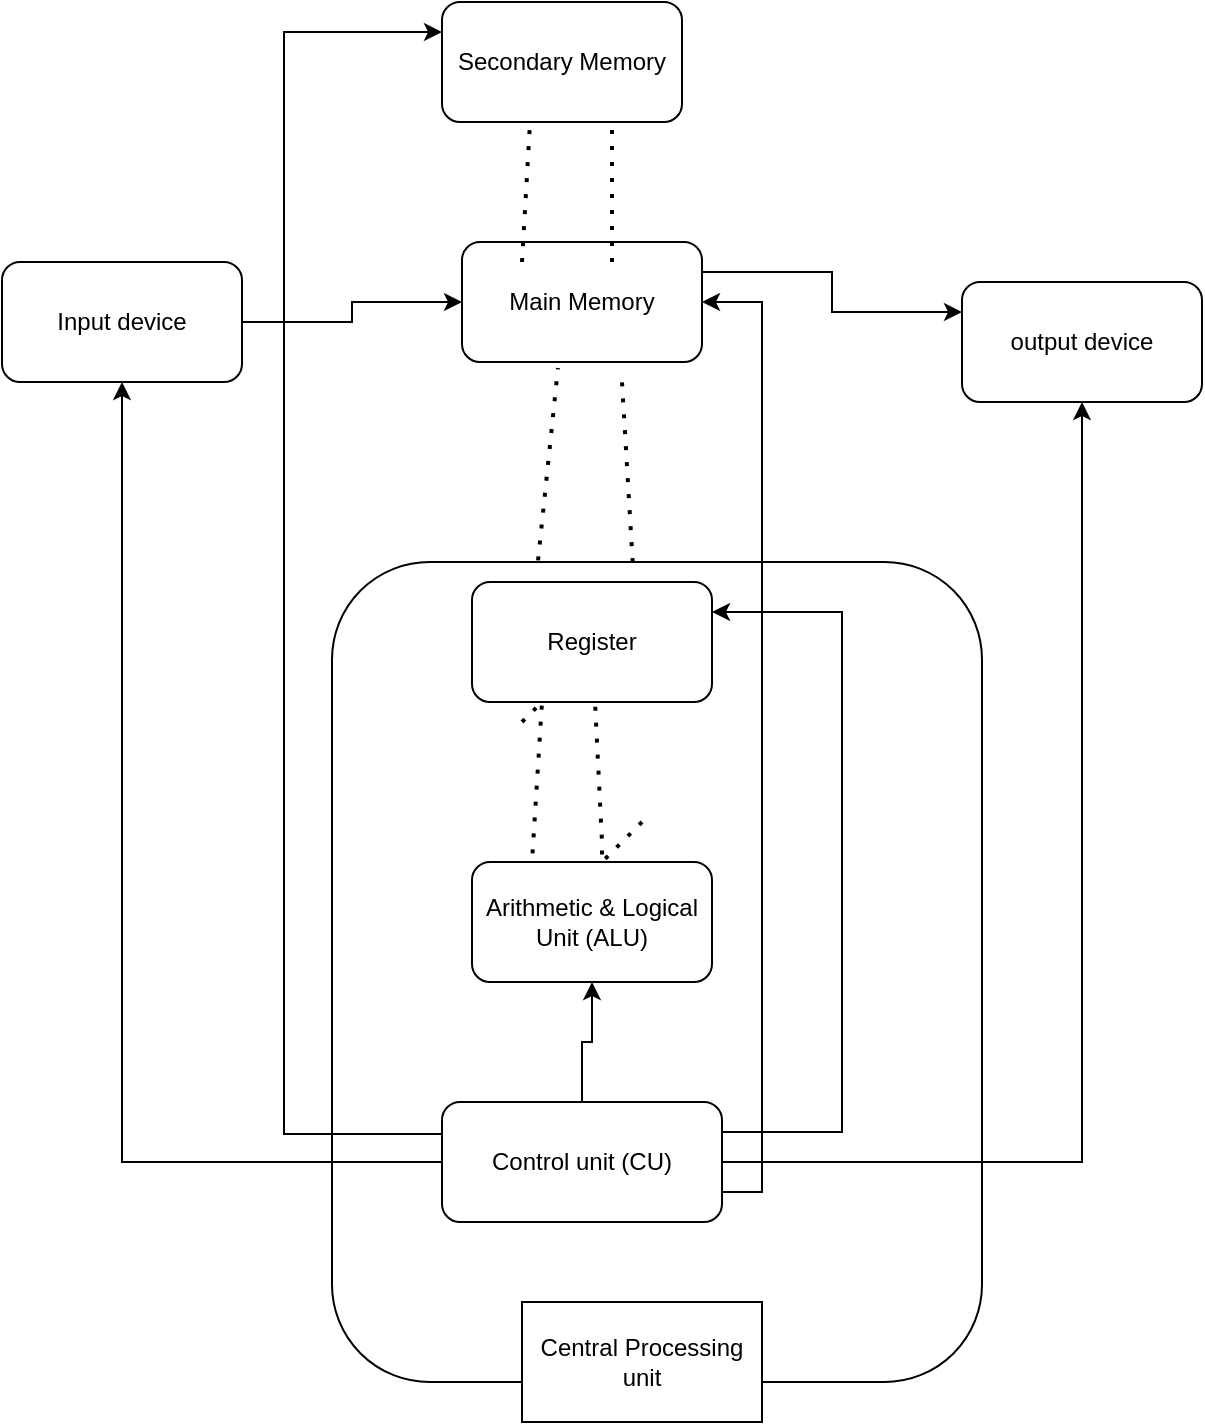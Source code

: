 <mxfile version="24.7.4">
  <diagram name="Page-1" id="RUQkrgPkmwH8H8QFx41w">
    <mxGraphModel dx="1050" dy="557" grid="1" gridSize="10" guides="1" tooltips="1" connect="1" arrows="1" fold="1" page="1" pageScale="1" pageWidth="850" pageHeight="1100" math="0" shadow="0">
      <root>
        <mxCell id="0" />
        <mxCell id="1" parent="0" />
        <mxCell id="C4-2D_JsCW40GywkMAbe-1" value="Secondary Memory" style="rounded=1;whiteSpace=wrap;html=1;" vertex="1" parent="1">
          <mxGeometry x="350" y="30" width="120" height="60" as="geometry" />
        </mxCell>
        <mxCell id="C4-2D_JsCW40GywkMAbe-41" style="edgeStyle=orthogonalEdgeStyle;rounded=0;orthogonalLoop=1;jettySize=auto;html=1;exitX=1;exitY=0.25;exitDx=0;exitDy=0;entryX=0;entryY=0.25;entryDx=0;entryDy=0;" edge="1" parent="1" source="C4-2D_JsCW40GywkMAbe-2" target="C4-2D_JsCW40GywkMAbe-16">
          <mxGeometry relative="1" as="geometry" />
        </mxCell>
        <mxCell id="C4-2D_JsCW40GywkMAbe-2" value="Main Memory" style="whiteSpace=wrap;html=1;rounded=1;" vertex="1" parent="1">
          <mxGeometry x="360" y="150" width="120" height="60" as="geometry" />
        </mxCell>
        <mxCell id="C4-2D_JsCW40GywkMAbe-4" value="" style="whiteSpace=wrap;html=1;rounded=1;" vertex="1" parent="1">
          <mxGeometry x="295" y="310" width="325" height="410" as="geometry" />
        </mxCell>
        <mxCell id="C4-2D_JsCW40GywkMAbe-6" value="Register" style="rounded=1;whiteSpace=wrap;html=1;" vertex="1" parent="1">
          <mxGeometry x="365" y="320" width="120" height="60" as="geometry" />
        </mxCell>
        <mxCell id="C4-2D_JsCW40GywkMAbe-7" value="Arithmetic &amp;amp; Logical Unit (ALU)" style="whiteSpace=wrap;html=1;rounded=1;" vertex="1" parent="1">
          <mxGeometry x="365" y="460" width="120" height="60" as="geometry" />
        </mxCell>
        <mxCell id="C4-2D_JsCW40GywkMAbe-14" value="" style="edgeStyle=orthogonalEdgeStyle;rounded=0;orthogonalLoop=1;jettySize=auto;html=1;" edge="1" parent="1" source="C4-2D_JsCW40GywkMAbe-9" target="C4-2D_JsCW40GywkMAbe-7">
          <mxGeometry relative="1" as="geometry" />
        </mxCell>
        <mxCell id="C4-2D_JsCW40GywkMAbe-17" value="" style="edgeStyle=orthogonalEdgeStyle;rounded=0;orthogonalLoop=1;jettySize=auto;html=1;" edge="1" parent="1" source="C4-2D_JsCW40GywkMAbe-9" target="C4-2D_JsCW40GywkMAbe-16">
          <mxGeometry relative="1" as="geometry" />
        </mxCell>
        <mxCell id="C4-2D_JsCW40GywkMAbe-19" value="" style="edgeStyle=orthogonalEdgeStyle;rounded=0;orthogonalLoop=1;jettySize=auto;html=1;" edge="1" parent="1" source="C4-2D_JsCW40GywkMAbe-9" target="C4-2D_JsCW40GywkMAbe-18">
          <mxGeometry relative="1" as="geometry" />
        </mxCell>
        <mxCell id="C4-2D_JsCW40GywkMAbe-22" style="edgeStyle=orthogonalEdgeStyle;rounded=0;orthogonalLoop=1;jettySize=auto;html=1;exitX=0;exitY=0.75;exitDx=0;exitDy=0;entryX=0;entryY=0.25;entryDx=0;entryDy=0;" edge="1" parent="1" target="C4-2D_JsCW40GywkMAbe-1">
          <mxGeometry relative="1" as="geometry">
            <mxPoint x="270" y="40" as="targetPoint" />
            <mxPoint x="355" y="595" as="sourcePoint" />
            <Array as="points">
              <mxPoint x="355" y="596" />
              <mxPoint x="271" y="596" />
              <mxPoint x="271" y="45" />
            </Array>
          </mxGeometry>
        </mxCell>
        <mxCell id="C4-2D_JsCW40GywkMAbe-24" style="edgeStyle=orthogonalEdgeStyle;rounded=0;orthogonalLoop=1;jettySize=auto;html=1;exitX=1;exitY=0.75;exitDx=0;exitDy=0;entryX=1;entryY=0.5;entryDx=0;entryDy=0;" edge="1" parent="1" source="C4-2D_JsCW40GywkMAbe-9" target="C4-2D_JsCW40GywkMAbe-2">
          <mxGeometry relative="1" as="geometry" />
        </mxCell>
        <mxCell id="C4-2D_JsCW40GywkMAbe-25" style="edgeStyle=orthogonalEdgeStyle;rounded=0;orthogonalLoop=1;jettySize=auto;html=1;exitX=1;exitY=0.25;exitDx=0;exitDy=0;entryX=1;entryY=0.25;entryDx=0;entryDy=0;" edge="1" parent="1" source="C4-2D_JsCW40GywkMAbe-9" target="C4-2D_JsCW40GywkMAbe-6">
          <mxGeometry relative="1" as="geometry">
            <Array as="points">
              <mxPoint x="550" y="595" />
              <mxPoint x="550" y="335" />
            </Array>
          </mxGeometry>
        </mxCell>
        <mxCell id="C4-2D_JsCW40GywkMAbe-9" value="Control unit (CU)" style="rounded=1;whiteSpace=wrap;html=1;" vertex="1" parent="1">
          <mxGeometry x="350" y="580" width="140" height="60" as="geometry" />
        </mxCell>
        <mxCell id="C4-2D_JsCW40GywkMAbe-16" value="output device" style="whiteSpace=wrap;html=1;rounded=1;" vertex="1" parent="1">
          <mxGeometry x="610" y="170" width="120" height="60" as="geometry" />
        </mxCell>
        <mxCell id="C4-2D_JsCW40GywkMAbe-43" style="edgeStyle=orthogonalEdgeStyle;rounded=0;orthogonalLoop=1;jettySize=auto;html=1;exitX=1;exitY=0.5;exitDx=0;exitDy=0;entryX=0;entryY=0.5;entryDx=0;entryDy=0;" edge="1" parent="1" source="C4-2D_JsCW40GywkMAbe-18" target="C4-2D_JsCW40GywkMAbe-2">
          <mxGeometry relative="1" as="geometry" />
        </mxCell>
        <mxCell id="C4-2D_JsCW40GywkMAbe-18" value="Input device" style="rounded=1;whiteSpace=wrap;html=1;" vertex="1" parent="1">
          <mxGeometry x="130" y="160" width="120" height="60" as="geometry" />
        </mxCell>
        <mxCell id="C4-2D_JsCW40GywkMAbe-26" value="" style="endArrow=none;dashed=1;html=1;dashPattern=1 3;strokeWidth=2;rounded=0;" edge="1" parent="1">
          <mxGeometry width="50" height="50" relative="1" as="geometry">
            <mxPoint x="435" y="160" as="sourcePoint" />
            <mxPoint x="435" y="90" as="targetPoint" />
          </mxGeometry>
        </mxCell>
        <mxCell id="C4-2D_JsCW40GywkMAbe-27" value="" style="endArrow=none;dashed=1;html=1;dashPattern=1 3;strokeWidth=2;rounded=0;entryX=0.367;entryY=0.997;entryDx=0;entryDy=0;entryPerimeter=0;" edge="1" parent="1" target="C4-2D_JsCW40GywkMAbe-1">
          <mxGeometry width="50" height="50" relative="1" as="geometry">
            <mxPoint x="390" y="160" as="sourcePoint" />
            <mxPoint x="380" y="140" as="targetPoint" />
          </mxGeometry>
        </mxCell>
        <mxCell id="C4-2D_JsCW40GywkMAbe-28" value="" style="endArrow=none;dashed=1;html=1;dashPattern=1 3;strokeWidth=2;rounded=0;entryX=0.4;entryY=1.05;entryDx=0;entryDy=0;exitX=0.317;exitY=-0.002;exitDx=0;exitDy=0;exitPerimeter=0;entryPerimeter=0;" edge="1" parent="1" source="C4-2D_JsCW40GywkMAbe-4" target="C4-2D_JsCW40GywkMAbe-2">
          <mxGeometry width="50" height="50" relative="1" as="geometry">
            <mxPoint x="320" y="380" as="sourcePoint" />
            <mxPoint x="370" y="330" as="targetPoint" />
          </mxGeometry>
        </mxCell>
        <mxCell id="C4-2D_JsCW40GywkMAbe-29" value="" style="endArrow=none;dashed=1;html=1;dashPattern=1 3;strokeWidth=2;rounded=0;" edge="1" parent="1" source="C4-2D_JsCW40GywkMAbe-4">
          <mxGeometry width="50" height="50" relative="1" as="geometry">
            <mxPoint x="320" y="380" as="sourcePoint" />
            <mxPoint x="440" y="220" as="targetPoint" />
          </mxGeometry>
        </mxCell>
        <mxCell id="C4-2D_JsCW40GywkMAbe-31" value="" style="endArrow=none;dashed=1;html=1;dashPattern=1 3;strokeWidth=2;rounded=0;entryX=0.25;entryY=0;entryDx=0;entryDy=0;" edge="1" parent="1" target="C4-2D_JsCW40GywkMAbe-7">
          <mxGeometry width="50" height="50" relative="1" as="geometry">
            <mxPoint x="390" y="390" as="sourcePoint" />
            <mxPoint x="320" y="460" as="targetPoint" />
            <Array as="points">
              <mxPoint x="400" y="380" />
            </Array>
          </mxGeometry>
        </mxCell>
        <mxCell id="C4-2D_JsCW40GywkMAbe-36" value="Central Processing unit" style="rounded=0;whiteSpace=wrap;html=1;" vertex="1" parent="1">
          <mxGeometry x="390" y="680" width="120" height="60" as="geometry" />
        </mxCell>
        <mxCell id="C4-2D_JsCW40GywkMAbe-44" value="" style="endArrow=none;dashed=1;html=1;dashPattern=1 3;strokeWidth=2;rounded=0;" edge="1" parent="1" target="C4-2D_JsCW40GywkMAbe-6">
          <mxGeometry width="50" height="50" relative="1" as="geometry">
            <mxPoint x="450" y="440" as="sourcePoint" />
            <mxPoint x="370" y="320" as="targetPoint" />
            <Array as="points">
              <mxPoint x="430" y="460" />
              <mxPoint x="430" y="450" />
            </Array>
          </mxGeometry>
        </mxCell>
      </root>
    </mxGraphModel>
  </diagram>
</mxfile>

